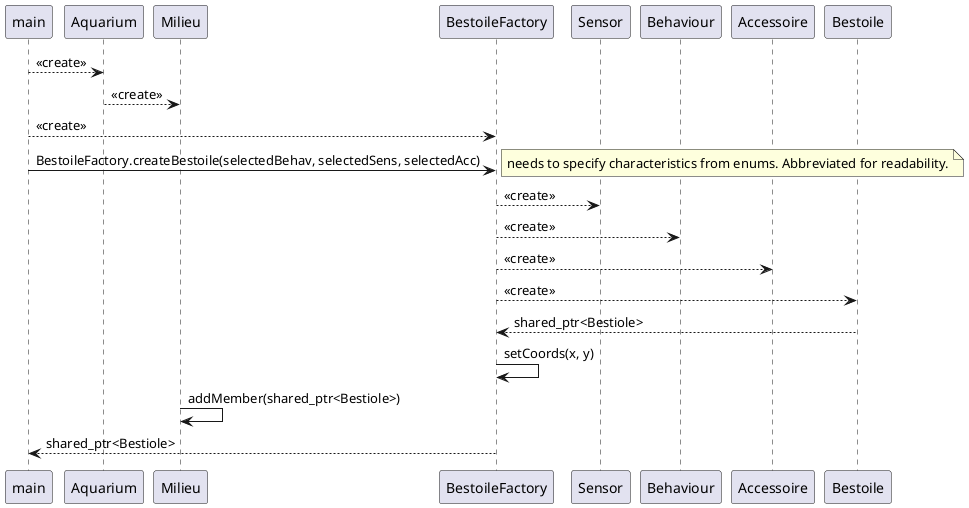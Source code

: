 @startuml sqeuencediagramm
participant main
participant Aquarium
participant Milieu
participant BestoileFactory
participant Sensor
participant Behaviour
participant Accessoire
participant Bestoile


main --> Aquarium: <<create>>
Aquarium --> Milieu: <<create>>
main --> BestoileFactory: <<create>>
main -> BestoileFactory: BestoileFactory.createBestoile(selectedBehav, selectedSens, selectedAcc)
note right: needs to specify characteristics from enums. Abbreviated for readability.
BestoileFactory --> Sensor: <<create>>
BestoileFactory --> Behaviour: <<create>>
BestoileFactory --> Accessoire: <<create>>
BestoileFactory --> Bestoile: <<create>>
Bestoile --> BestoileFactory: shared_ptr<Bestiole>
BestoileFactory -> BestoileFactory: setCoords(x, y)
Milieu -> Milieu: addMember(shared_ptr<Bestiole>)


BestoileFactory --> main: shared_ptr<Bestiole>



@enduml